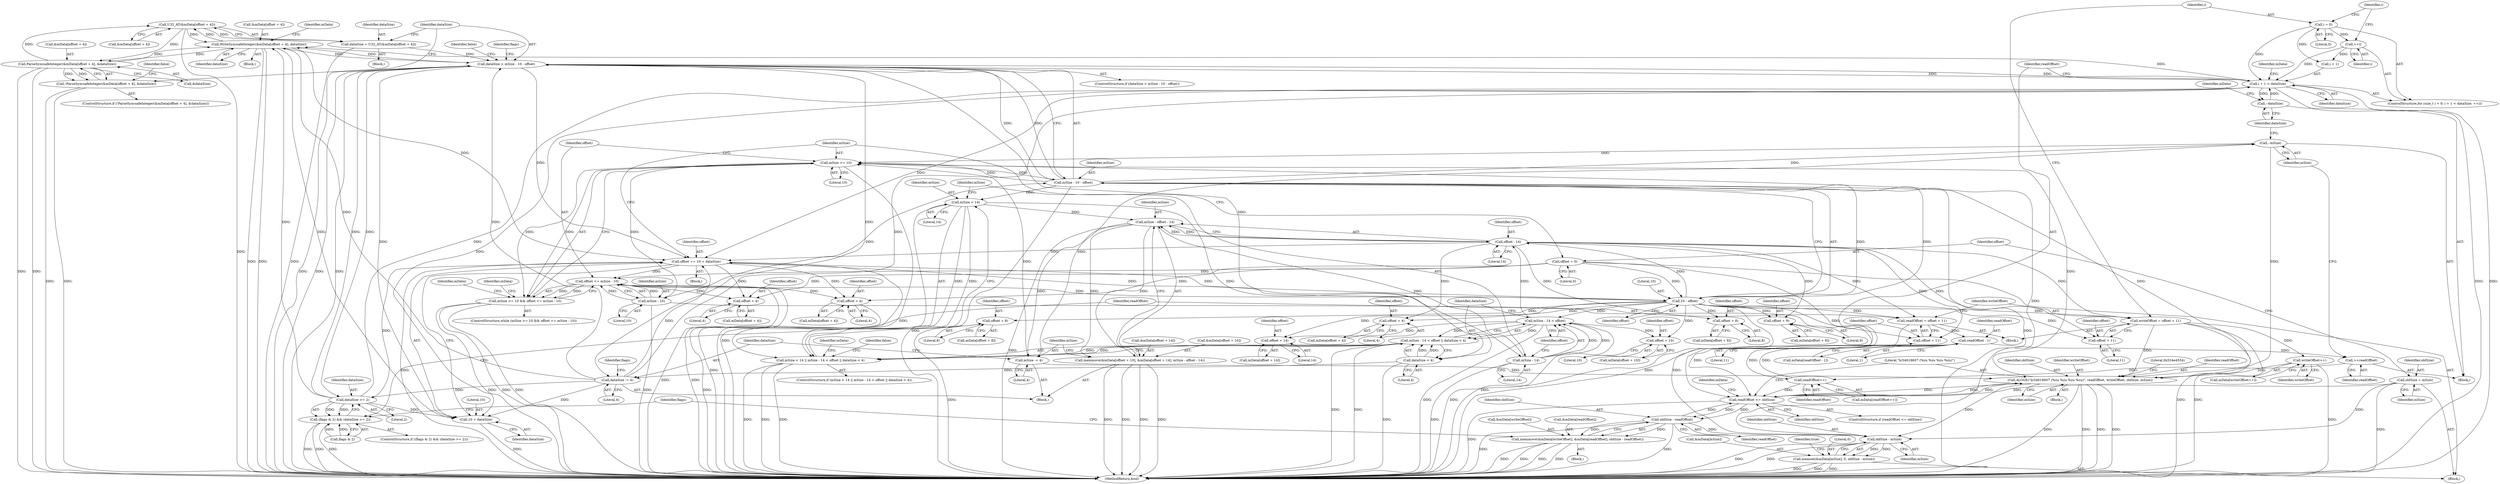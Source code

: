 digraph "0_Android_6f1d990ce0f116a205f467d9eb2082795e33872b@array" {
"1000139" [label="(Call,U32_AT(&mData[offset + 4]))"];
"1000337" [label="(Call,WriteSyncsafeInteger(&mData[offset + 4], dataSize))"];
"1000139" [label="(Call,U32_AT(&mData[offset + 4]))"];
"1000149" [label="(Call,ParseSyncsafeInteger(&mData[offset + 4], &dataSize))"];
"1000261" [label="(Call,i + 1 < dataSize)"];
"1000258" [label="(Call,i = 0)"];
"1000266" [label="(Call,++i)"];
"1000288" [label="(Call,--dataSize)"];
"1000229" [label="(Call,dataSize -= 4)"];
"1000202" [label="(Call,dataSize < 4)"];
"1000162" [label="(Call,dataSize > mSize - 10 - offset)"];
"1000137" [label="(Call,dataSize = U32_AT(&mData[offset + 4]))"];
"1000240" [label="(Call,dataSize >= 2)"];
"1000164" [label="(Call,mSize - 10 - offset)"];
"1000113" [label="(Call,mSize >= 10)"];
"1000226" [label="(Call,mSize -= 4)"];
"1000221" [label="(Call,mSize - offset - 14)"];
"1000193" [label="(Call,mSize < 14)"];
"1000198" [label="(Call,mSize - 14)"];
"1000223" [label="(Call,offset - 14)"];
"1000197" [label="(Call,mSize - 14 < offset)"];
"1000166" [label="(Call,10 - offset)"];
"1000116" [label="(Call,offset <= mSize - 10)"];
"1000363" [label="(Call,offset += 10 + dataSize)"];
"1000108" [label="(Call,offset = 0)"];
"1000118" [label="(Call,mSize - 10)"];
"1000286" [label="(Call,--mSize)"];
"1000318" [label="(Call,ALOGE(\"b/34618607 (%zu %zu %zu %zu)\", readOffset, writeOffset, oldSize, mSize))"];
"1000300" [label="(Call,readOffset <= oldSize)"];
"1000297" [label="(Call,readOffset++)"];
"1000284" [label="(Call,++readOffset)"];
"1000274" [label="(Call,readOffset - 1)"];
"1000245" [label="(Call,readOffset = offset + 11)"];
"1000104" [label="(Call,oldSize = mSize)"];
"1000313" [label="(Call,oldSize - readOffset)"];
"1000293" [label="(Call,writeOffset++)"];
"1000251" [label="(Call,writeOffset = offset + 11)"];
"1000196" [label="(Call,mSize - 14 < offset || dataSize < 4)"];
"1000192" [label="(Call,mSize < 14 || mSize - 14 < offset || dataSize < 4)"];
"1000236" [label="(Call,(flags & 2) && (dataSize >= 2))"];
"1000148" [label="(Call,!ParseSyncsafeInteger(&mData[offset + 4], &dataSize))"];
"1000112" [label="(Call,mSize >= 10 && offset <= mSize - 10)"];
"1000143" [label="(Call,offset + 4)"];
"1000153" [label="(Call,offset + 4)"];
"1000374" [label="(Call,oldSize - mSize)"];
"1000368" [label="(Call,memset(&mData[mSize], 0, oldSize - mSize))"];
"1000212" [label="(Call,offset + 10)"];
"1000218" [label="(Call,offset + 14)"];
"1000208" [label="(Call,memmove(&mData[offset + 10], &mData[offset + 14], mSize - offset - 14))"];
"1000304" [label="(Call,memmove(&mData[writeOffset], &mData[readOffset], oldSize - readOffset))"];
"1000247" [label="(Call,offset + 11)"];
"1000253" [label="(Call,offset + 11)"];
"1000341" [label="(Call,offset + 4)"];
"1000348" [label="(Call,offset + 8)"];
"1000357" [label="(Call,offset + 9)"];
"1000179" [label="(Call,offset + 8)"];
"1000365" [label="(Call,10 + dataSize)"];
"1000167" [label="(Literal,10)"];
"1000179" [label="(Call,offset + 8)"];
"1000168" [label="(Identifier,offset)"];
"1000213" [label="(Identifier,offset)"];
"1000223" [label="(Call,offset - 14)"];
"1000137" [label="(Call,dataSize = U32_AT(&mData[offset + 4]))"];
"1000141" [label="(Call,mData[offset + 4])"];
"1000143" [label="(Call,offset + 4)"];
"1000307" [label="(Identifier,mData)"];
"1000191" [label="(ControlStructure,if (mSize < 14 || mSize - 14 < offset || dataSize < 4))"];
"1000150" [label="(Call,&mData[offset + 4])"];
"1000343" [label="(Literal,4)"];
"1000156" [label="(Call,&dataSize)"];
"1000366" [label="(Literal,10)"];
"1000302" [label="(Identifier,oldSize)"];
"1000140" [label="(Call,&mData[offset + 4])"];
"1000272" [label="(Call,mData[readOffset - 1])"];
"1000162" [label="(Call,dataSize > mSize - 10 - offset)"];
"1000220" [label="(Literal,14)"];
"1000318" [label="(Call,ALOGE(\"b/34618607 (%zu %zu %zu %zu)\", readOffset, writeOffset, oldSize, mSize))"];
"1000378" [label="(Identifier,true)"];
"1000110" [label="(Literal,0)"];
"1000196" [label="(Call,mSize - 14 < offset || dataSize < 4)"];
"1000319" [label="(Literal,\"b/34618607 (%zu %zu %zu %zu)\")"];
"1000230" [label="(Identifier,dataSize)"];
"1000212" [label="(Call,offset + 10)"];
"1000304" [label="(Call,memmove(&mData[writeOffset], &mData[readOffset], oldSize - readOffset))"];
"1000139" [label="(Call,U32_AT(&mData[offset + 4]))"];
"1000147" [label="(ControlStructure,if (!ParseSyncsafeInteger(&mData[offset + 4], &dataSize)))"];
"1000287" [label="(Identifier,mSize)"];
"1000371" [label="(Identifier,mData)"];
"1000144" [label="(Identifier,offset)"];
"1000211" [label="(Identifier,mData)"];
"1000348" [label="(Call,offset + 8)"];
"1000317" [label="(Block,)"];
"1000373" [label="(Literal,0)"];
"1000273" [label="(Identifier,mData)"];
"1000263" [label="(Identifier,i)"];
"1000193" [label="(Call,mSize < 14)"];
"1000199" [label="(Identifier,mSize)"];
"1000207" [label="(Identifier,false)"];
"1000274" [label="(Call,readOffset - 1)"];
"1000323" [label="(Identifier,mSize)"];
"1000288" [label="(Call,--dataSize)"];
"1000226" [label="(Call,mSize -= 4)"];
"1000275" [label="(Identifier,readOffset)"];
"1000242" [label="(Literal,2)"];
"1000117" [label="(Identifier,offset)"];
"1000276" [label="(Literal,1)"];
"1000221" [label="(Call,mSize - offset - 14)"];
"1000298" [label="(Identifier,readOffset)"];
"1000285" [label="(Identifier,readOffset)"];
"1000120" [label="(Literal,10)"];
"1000337" [label="(Call,WriteSyncsafeInteger(&mData[offset + 4], dataSize))"];
"1000210" [label="(Call,mData[offset + 10])"];
"1000357" [label="(Call,offset + 9)"];
"1000106" [label="(Identifier,mSize)"];
"1000194" [label="(Identifier,mSize)"];
"1000325" [label="(Literal,0x534e4554)"];
"1000163" [label="(Identifier,dataSize)"];
"1000171" [label="(Identifier,false)"];
"1000320" [label="(Identifier,readOffset)"];
"1000190" [label="(Block,)"];
"1000231" [label="(Literal,4)"];
"1000181" [label="(Literal,8)"];
"1000322" [label="(Identifier,oldSize)"];
"1000247" [label="(Call,offset + 11)"];
"1000367" [label="(Identifier,dataSize)"];
"1000259" [label="(Identifier,i)"];
"1000339" [label="(Call,mData[offset + 4])"];
"1000342" [label="(Identifier,offset)"];
"1000299" [label="(ControlStructure,if (readOffset <= oldSize))"];
"1000265" [label="(Identifier,dataSize)"];
"1000192" [label="(Call,mSize < 14 || mSize - 14 < offset || dataSize < 4)"];
"1000202" [label="(Call,dataSize < 4)"];
"1000305" [label="(Call,&mData[writeOffset])"];
"1000229" [label="(Call,dataSize -= 4)"];
"1000225" [label="(Literal,14)"];
"1000292" [label="(Identifier,mData)"];
"1000119" [label="(Identifier,mSize)"];
"1000215" [label="(Call,&mData[offset + 14])"];
"1000248" [label="(Identifier,offset)"];
"1000349" [label="(Identifier,offset)"];
"1000241" [label="(Identifier,dataSize)"];
"1000314" [label="(Identifier,oldSize)"];
"1000350" [label="(Literal,8)"];
"1000236" [label="(Call,(flags & 2) && (dataSize >= 2))"];
"1000108" [label="(Call,offset = 0)"];
"1000344" [label="(Identifier,dataSize)"];
"1000148" [label="(Call,!ParseSyncsafeInteger(&mData[offset + 4], &dataSize))"];
"1000295" [label="(Call,mData[readOffset++])"];
"1000208" [label="(Call,memmove(&mData[offset + 10], &mData[offset + 14], mSize - offset - 14))"];
"1000138" [label="(Identifier,dataSize)"];
"1000266" [label="(Call,++i)"];
"1000261" [label="(Call,i + 1 < dataSize)"];
"1000267" [label="(Identifier,i)"];
"1000346" [label="(Call,mData[offset + 8])"];
"1000145" [label="(Literal,4)"];
"1000243" [label="(Block,)"];
"1000233" [label="(Identifier,flags)"];
"1000309" [label="(Call,&mData[readOffset])"];
"1000151" [label="(Call,mData[offset + 4])"];
"1000237" [label="(Call,flags & 2)"];
"1000102" [label="(Block,)"];
"1000118" [label="(Call,mSize - 10)"];
"1000374" [label="(Call,oldSize - mSize)"];
"1000201" [label="(Identifier,offset)"];
"1000262" [label="(Call,i + 1)"];
"1000336" [label="(Block,)"];
"1000136" [label="(Block,)"];
"1000376" [label="(Identifier,mSize)"];
"1000303" [label="(Block,)"];
"1000166" [label="(Call,10 - offset)"];
"1000240" [label="(Call,dataSize >= 2)"];
"1000114" [label="(Identifier,mSize)"];
"1000209" [label="(Call,&mData[offset + 10])"];
"1000359" [label="(Literal,9)"];
"1000154" [label="(Identifier,offset)"];
"1000109" [label="(Identifier,offset)"];
"1000113" [label="(Call,mSize >= 10)"];
"1000177" [label="(Call,mData[offset + 8])"];
"1000365" [label="(Call,10 + dataSize)"];
"1000347" [label="(Identifier,mData)"];
"1000379" [label="(MethodReturn,bool)"];
"1000363" [label="(Call,offset += 10 + dataSize)"];
"1000246" [label="(Identifier,readOffset)"];
"1000105" [label="(Identifier,oldSize)"];
"1000253" [label="(Call,offset + 11)"];
"1000164" [label="(Call,mSize - 10 - offset)"];
"1000180" [label="(Identifier,offset)"];
"1000297" [label="(Call,readOffset++)"];
"1000112" [label="(Call,mSize >= 10 && offset <= mSize - 10)"];
"1000116" [label="(Call,offset <= mSize - 10)"];
"1000161" [label="(ControlStructure,if (dataSize > mSize - 10 - offset))"];
"1000254" [label="(Identifier,offset)"];
"1000204" [label="(Literal,4)"];
"1000249" [label="(Literal,11)"];
"1000235" [label="(ControlStructure,if ((flags & 2) && (dataSize >= 2)))"];
"1000289" [label="(Identifier,dataSize)"];
"1000315" [label="(Identifier,readOffset)"];
"1000284" [label="(Call,++readOffset)"];
"1000256" [label="(ControlStructure,for (size_t i = 0; i + 1 < dataSize; ++i))"];
"1000104" [label="(Call,oldSize = mSize)"];
"1000111" [label="(ControlStructure,while (mSize >= 10 && offset <= mSize - 10))"];
"1000301" [label="(Identifier,readOffset)"];
"1000203" [label="(Identifier,dataSize)"];
"1000283" [label="(Block,)"];
"1000219" [label="(Identifier,offset)"];
"1000155" [label="(Literal,4)"];
"1000375" [label="(Identifier,oldSize)"];
"1000251" [label="(Call,writeOffset = offset + 11)"];
"1000153" [label="(Call,offset + 4)"];
"1000364" [label="(Identifier,offset)"];
"1000198" [label="(Call,mSize - 14)"];
"1000174" [label="(Identifier,flags)"];
"1000313" [label="(Call,oldSize - readOffset)"];
"1000369" [label="(Call,&mData[mSize])"];
"1000214" [label="(Literal,10)"];
"1000224" [label="(Identifier,offset)"];
"1000115" [label="(Literal,10)"];
"1000368" [label="(Call,memset(&mData[mSize], 0, oldSize - mSize))"];
"1000321" [label="(Identifier,writeOffset)"];
"1000121" [label="(Block,)"];
"1000255" [label="(Literal,11)"];
"1000195" [label="(Literal,14)"];
"1000160" [label="(Identifier,false)"];
"1000127" [label="(Identifier,mData)"];
"1000165" [label="(Identifier,mSize)"];
"1000358" [label="(Identifier,offset)"];
"1000222" [label="(Identifier,mSize)"];
"1000200" [label="(Literal,14)"];
"1000294" [label="(Identifier,writeOffset)"];
"1000328" [label="(Identifier,flags)"];
"1000355" [label="(Call,mData[offset + 9])"];
"1000218" [label="(Call,offset + 14)"];
"1000341" [label="(Call,offset + 4)"];
"1000338" [label="(Call,&mData[offset + 4])"];
"1000228" [label="(Literal,4)"];
"1000258" [label="(Call,i = 0)"];
"1000149" [label="(Call,ParseSyncsafeInteger(&mData[offset + 4], &dataSize))"];
"1000286" [label="(Call,--mSize)"];
"1000252" [label="(Identifier,writeOffset)"];
"1000293" [label="(Call,writeOffset++)"];
"1000291" [label="(Call,mData[writeOffset++])"];
"1000245" [label="(Call,readOffset = offset + 11)"];
"1000300" [label="(Call,readOffset <= oldSize)"];
"1000260" [label="(Literal,0)"];
"1000197" [label="(Call,mSize - 14 < offset)"];
"1000227" [label="(Identifier,mSize)"];
"1000216" [label="(Call,mData[offset + 14])"];
"1000139" -> "1000137"  [label="AST: "];
"1000139" -> "1000140"  [label="CFG: "];
"1000140" -> "1000139"  [label="AST: "];
"1000137" -> "1000139"  [label="CFG: "];
"1000139" -> "1000379"  [label="DDG: "];
"1000139" -> "1000137"  [label="DDG: "];
"1000337" -> "1000139"  [label="DDG: "];
"1000149" -> "1000139"  [label="DDG: "];
"1000139" -> "1000149"  [label="DDG: "];
"1000139" -> "1000337"  [label="DDG: "];
"1000337" -> "1000336"  [label="AST: "];
"1000337" -> "1000344"  [label="CFG: "];
"1000338" -> "1000337"  [label="AST: "];
"1000344" -> "1000337"  [label="AST: "];
"1000347" -> "1000337"  [label="CFG: "];
"1000337" -> "1000379"  [label="DDG: "];
"1000337" -> "1000379"  [label="DDG: "];
"1000337" -> "1000149"  [label="DDG: "];
"1000337" -> "1000162"  [label="DDG: "];
"1000149" -> "1000337"  [label="DDG: "];
"1000261" -> "1000337"  [label="DDG: "];
"1000229" -> "1000337"  [label="DDG: "];
"1000162" -> "1000337"  [label="DDG: "];
"1000240" -> "1000337"  [label="DDG: "];
"1000337" -> "1000363"  [label="DDG: "];
"1000337" -> "1000365"  [label="DDG: "];
"1000149" -> "1000148"  [label="AST: "];
"1000149" -> "1000156"  [label="CFG: "];
"1000150" -> "1000149"  [label="AST: "];
"1000156" -> "1000149"  [label="AST: "];
"1000148" -> "1000149"  [label="CFG: "];
"1000149" -> "1000379"  [label="DDG: "];
"1000149" -> "1000379"  [label="DDG: "];
"1000149" -> "1000148"  [label="DDG: "];
"1000149" -> "1000148"  [label="DDG: "];
"1000261" -> "1000256"  [label="AST: "];
"1000261" -> "1000265"  [label="CFG: "];
"1000262" -> "1000261"  [label="AST: "];
"1000265" -> "1000261"  [label="AST: "];
"1000273" -> "1000261"  [label="CFG: "];
"1000301" -> "1000261"  [label="CFG: "];
"1000261" -> "1000379"  [label="DDG: "];
"1000261" -> "1000379"  [label="DDG: "];
"1000261" -> "1000162"  [label="DDG: "];
"1000258" -> "1000261"  [label="DDG: "];
"1000266" -> "1000261"  [label="DDG: "];
"1000288" -> "1000261"  [label="DDG: "];
"1000229" -> "1000261"  [label="DDG: "];
"1000162" -> "1000261"  [label="DDG: "];
"1000240" -> "1000261"  [label="DDG: "];
"1000261" -> "1000288"  [label="DDG: "];
"1000261" -> "1000363"  [label="DDG: "];
"1000261" -> "1000365"  [label="DDG: "];
"1000258" -> "1000256"  [label="AST: "];
"1000258" -> "1000260"  [label="CFG: "];
"1000259" -> "1000258"  [label="AST: "];
"1000260" -> "1000258"  [label="AST: "];
"1000263" -> "1000258"  [label="CFG: "];
"1000258" -> "1000262"  [label="DDG: "];
"1000258" -> "1000266"  [label="DDG: "];
"1000266" -> "1000256"  [label="AST: "];
"1000266" -> "1000267"  [label="CFG: "];
"1000267" -> "1000266"  [label="AST: "];
"1000263" -> "1000266"  [label="CFG: "];
"1000266" -> "1000262"  [label="DDG: "];
"1000288" -> "1000283"  [label="AST: "];
"1000288" -> "1000289"  [label="CFG: "];
"1000289" -> "1000288"  [label="AST: "];
"1000292" -> "1000288"  [label="CFG: "];
"1000229" -> "1000190"  [label="AST: "];
"1000229" -> "1000231"  [label="CFG: "];
"1000230" -> "1000229"  [label="AST: "];
"1000231" -> "1000229"  [label="AST: "];
"1000233" -> "1000229"  [label="CFG: "];
"1000229" -> "1000162"  [label="DDG: "];
"1000202" -> "1000229"  [label="DDG: "];
"1000162" -> "1000229"  [label="DDG: "];
"1000229" -> "1000240"  [label="DDG: "];
"1000229" -> "1000363"  [label="DDG: "];
"1000229" -> "1000365"  [label="DDG: "];
"1000202" -> "1000196"  [label="AST: "];
"1000202" -> "1000204"  [label="CFG: "];
"1000203" -> "1000202"  [label="AST: "];
"1000204" -> "1000202"  [label="AST: "];
"1000196" -> "1000202"  [label="CFG: "];
"1000202" -> "1000379"  [label="DDG: "];
"1000202" -> "1000196"  [label="DDG: "];
"1000202" -> "1000196"  [label="DDG: "];
"1000162" -> "1000202"  [label="DDG: "];
"1000162" -> "1000161"  [label="AST: "];
"1000162" -> "1000164"  [label="CFG: "];
"1000163" -> "1000162"  [label="AST: "];
"1000164" -> "1000162"  [label="AST: "];
"1000171" -> "1000162"  [label="CFG: "];
"1000174" -> "1000162"  [label="CFG: "];
"1000162" -> "1000379"  [label="DDG: "];
"1000162" -> "1000379"  [label="DDG: "];
"1000162" -> "1000379"  [label="DDG: "];
"1000137" -> "1000162"  [label="DDG: "];
"1000240" -> "1000162"  [label="DDG: "];
"1000164" -> "1000162"  [label="DDG: "];
"1000164" -> "1000162"  [label="DDG: "];
"1000162" -> "1000240"  [label="DDG: "];
"1000162" -> "1000363"  [label="DDG: "];
"1000162" -> "1000365"  [label="DDG: "];
"1000137" -> "1000136"  [label="AST: "];
"1000138" -> "1000137"  [label="AST: "];
"1000163" -> "1000137"  [label="CFG: "];
"1000137" -> "1000379"  [label="DDG: "];
"1000240" -> "1000236"  [label="AST: "];
"1000240" -> "1000242"  [label="CFG: "];
"1000241" -> "1000240"  [label="AST: "];
"1000242" -> "1000240"  [label="AST: "];
"1000236" -> "1000240"  [label="CFG: "];
"1000240" -> "1000236"  [label="DDG: "];
"1000240" -> "1000236"  [label="DDG: "];
"1000240" -> "1000363"  [label="DDG: "];
"1000240" -> "1000365"  [label="DDG: "];
"1000164" -> "1000166"  [label="CFG: "];
"1000165" -> "1000164"  [label="AST: "];
"1000166" -> "1000164"  [label="AST: "];
"1000164" -> "1000379"  [label="DDG: "];
"1000164" -> "1000379"  [label="DDG: "];
"1000164" -> "1000113"  [label="DDG: "];
"1000113" -> "1000164"  [label="DDG: "];
"1000118" -> "1000164"  [label="DDG: "];
"1000166" -> "1000164"  [label="DDG: "];
"1000166" -> "1000164"  [label="DDG: "];
"1000164" -> "1000193"  [label="DDG: "];
"1000164" -> "1000286"  [label="DDG: "];
"1000164" -> "1000318"  [label="DDG: "];
"1000113" -> "1000112"  [label="AST: "];
"1000113" -> "1000115"  [label="CFG: "];
"1000114" -> "1000113"  [label="AST: "];
"1000115" -> "1000113"  [label="AST: "];
"1000117" -> "1000113"  [label="CFG: "];
"1000112" -> "1000113"  [label="CFG: "];
"1000113" -> "1000379"  [label="DDG: "];
"1000113" -> "1000112"  [label="DDG: "];
"1000113" -> "1000112"  [label="DDG: "];
"1000226" -> "1000113"  [label="DDG: "];
"1000286" -> "1000113"  [label="DDG: "];
"1000318" -> "1000113"  [label="DDG: "];
"1000113" -> "1000118"  [label="DDG: "];
"1000113" -> "1000374"  [label="DDG: "];
"1000226" -> "1000190"  [label="AST: "];
"1000226" -> "1000228"  [label="CFG: "];
"1000227" -> "1000226"  [label="AST: "];
"1000228" -> "1000226"  [label="AST: "];
"1000230" -> "1000226"  [label="CFG: "];
"1000221" -> "1000226"  [label="DDG: "];
"1000226" -> "1000286"  [label="DDG: "];
"1000226" -> "1000318"  [label="DDG: "];
"1000221" -> "1000208"  [label="AST: "];
"1000221" -> "1000223"  [label="CFG: "];
"1000222" -> "1000221"  [label="AST: "];
"1000223" -> "1000221"  [label="AST: "];
"1000208" -> "1000221"  [label="CFG: "];
"1000221" -> "1000379"  [label="DDG: "];
"1000221" -> "1000208"  [label="DDG: "];
"1000221" -> "1000208"  [label="DDG: "];
"1000193" -> "1000221"  [label="DDG: "];
"1000198" -> "1000221"  [label="DDG: "];
"1000223" -> "1000221"  [label="DDG: "];
"1000223" -> "1000221"  [label="DDG: "];
"1000193" -> "1000192"  [label="AST: "];
"1000193" -> "1000195"  [label="CFG: "];
"1000194" -> "1000193"  [label="AST: "];
"1000195" -> "1000193"  [label="AST: "];
"1000199" -> "1000193"  [label="CFG: "];
"1000192" -> "1000193"  [label="CFG: "];
"1000193" -> "1000379"  [label="DDG: "];
"1000193" -> "1000192"  [label="DDG: "];
"1000193" -> "1000192"  [label="DDG: "];
"1000193" -> "1000198"  [label="DDG: "];
"1000198" -> "1000197"  [label="AST: "];
"1000198" -> "1000200"  [label="CFG: "];
"1000199" -> "1000198"  [label="AST: "];
"1000200" -> "1000198"  [label="AST: "];
"1000201" -> "1000198"  [label="CFG: "];
"1000198" -> "1000379"  [label="DDG: "];
"1000198" -> "1000197"  [label="DDG: "];
"1000198" -> "1000197"  [label="DDG: "];
"1000223" -> "1000225"  [label="CFG: "];
"1000224" -> "1000223"  [label="AST: "];
"1000225" -> "1000223"  [label="AST: "];
"1000197" -> "1000223"  [label="DDG: "];
"1000166" -> "1000223"  [label="DDG: "];
"1000223" -> "1000245"  [label="DDG: "];
"1000223" -> "1000247"  [label="DDG: "];
"1000223" -> "1000251"  [label="DDG: "];
"1000223" -> "1000253"  [label="DDG: "];
"1000223" -> "1000341"  [label="DDG: "];
"1000223" -> "1000348"  [label="DDG: "];
"1000223" -> "1000357"  [label="DDG: "];
"1000223" -> "1000363"  [label="DDG: "];
"1000197" -> "1000196"  [label="AST: "];
"1000197" -> "1000201"  [label="CFG: "];
"1000201" -> "1000197"  [label="AST: "];
"1000203" -> "1000197"  [label="CFG: "];
"1000196" -> "1000197"  [label="CFG: "];
"1000197" -> "1000379"  [label="DDG: "];
"1000197" -> "1000379"  [label="DDG: "];
"1000197" -> "1000196"  [label="DDG: "];
"1000197" -> "1000196"  [label="DDG: "];
"1000166" -> "1000197"  [label="DDG: "];
"1000197" -> "1000212"  [label="DDG: "];
"1000197" -> "1000218"  [label="DDG: "];
"1000166" -> "1000168"  [label="CFG: "];
"1000167" -> "1000166"  [label="AST: "];
"1000168" -> "1000166"  [label="AST: "];
"1000166" -> "1000379"  [label="DDG: "];
"1000116" -> "1000166"  [label="DDG: "];
"1000363" -> "1000166"  [label="DDG: "];
"1000108" -> "1000166"  [label="DDG: "];
"1000166" -> "1000179"  [label="DDG: "];
"1000166" -> "1000212"  [label="DDG: "];
"1000166" -> "1000218"  [label="DDG: "];
"1000166" -> "1000245"  [label="DDG: "];
"1000166" -> "1000247"  [label="DDG: "];
"1000166" -> "1000251"  [label="DDG: "];
"1000166" -> "1000253"  [label="DDG: "];
"1000166" -> "1000341"  [label="DDG: "];
"1000166" -> "1000348"  [label="DDG: "];
"1000166" -> "1000357"  [label="DDG: "];
"1000166" -> "1000363"  [label="DDG: "];
"1000116" -> "1000112"  [label="AST: "];
"1000116" -> "1000118"  [label="CFG: "];
"1000117" -> "1000116"  [label="AST: "];
"1000118" -> "1000116"  [label="AST: "];
"1000112" -> "1000116"  [label="CFG: "];
"1000116" -> "1000379"  [label="DDG: "];
"1000116" -> "1000379"  [label="DDG: "];
"1000116" -> "1000112"  [label="DDG: "];
"1000116" -> "1000112"  [label="DDG: "];
"1000363" -> "1000116"  [label="DDG: "];
"1000108" -> "1000116"  [label="DDG: "];
"1000118" -> "1000116"  [label="DDG: "];
"1000118" -> "1000116"  [label="DDG: "];
"1000116" -> "1000143"  [label="DDG: "];
"1000116" -> "1000153"  [label="DDG: "];
"1000363" -> "1000121"  [label="AST: "];
"1000363" -> "1000365"  [label="CFG: "];
"1000364" -> "1000363"  [label="AST: "];
"1000365" -> "1000363"  [label="AST: "];
"1000114" -> "1000363"  [label="CFG: "];
"1000363" -> "1000379"  [label="DDG: "];
"1000363" -> "1000379"  [label="DDG: "];
"1000363" -> "1000143"  [label="DDG: "];
"1000363" -> "1000153"  [label="DDG: "];
"1000108" -> "1000102"  [label="AST: "];
"1000108" -> "1000110"  [label="CFG: "];
"1000109" -> "1000108"  [label="AST: "];
"1000110" -> "1000108"  [label="AST: "];
"1000114" -> "1000108"  [label="CFG: "];
"1000108" -> "1000379"  [label="DDG: "];
"1000108" -> "1000143"  [label="DDG: "];
"1000108" -> "1000153"  [label="DDG: "];
"1000118" -> "1000120"  [label="CFG: "];
"1000119" -> "1000118"  [label="AST: "];
"1000120" -> "1000118"  [label="AST: "];
"1000118" -> "1000379"  [label="DDG: "];
"1000118" -> "1000374"  [label="DDG: "];
"1000286" -> "1000283"  [label="AST: "];
"1000286" -> "1000287"  [label="CFG: "];
"1000287" -> "1000286"  [label="AST: "];
"1000289" -> "1000286"  [label="CFG: "];
"1000286" -> "1000318"  [label="DDG: "];
"1000318" -> "1000317"  [label="AST: "];
"1000318" -> "1000323"  [label="CFG: "];
"1000319" -> "1000318"  [label="AST: "];
"1000320" -> "1000318"  [label="AST: "];
"1000321" -> "1000318"  [label="AST: "];
"1000322" -> "1000318"  [label="AST: "];
"1000323" -> "1000318"  [label="AST: "];
"1000325" -> "1000318"  [label="CFG: "];
"1000318" -> "1000379"  [label="DDG: "];
"1000318" -> "1000379"  [label="DDG: "];
"1000318" -> "1000379"  [label="DDG: "];
"1000318" -> "1000379"  [label="DDG: "];
"1000318" -> "1000300"  [label="DDG: "];
"1000300" -> "1000318"  [label="DDG: "];
"1000300" -> "1000318"  [label="DDG: "];
"1000293" -> "1000318"  [label="DDG: "];
"1000251" -> "1000318"  [label="DDG: "];
"1000318" -> "1000374"  [label="DDG: "];
"1000300" -> "1000299"  [label="AST: "];
"1000300" -> "1000302"  [label="CFG: "];
"1000301" -> "1000300"  [label="AST: "];
"1000302" -> "1000300"  [label="AST: "];
"1000307" -> "1000300"  [label="CFG: "];
"1000319" -> "1000300"  [label="CFG: "];
"1000300" -> "1000379"  [label="DDG: "];
"1000297" -> "1000300"  [label="DDG: "];
"1000245" -> "1000300"  [label="DDG: "];
"1000104" -> "1000300"  [label="DDG: "];
"1000313" -> "1000300"  [label="DDG: "];
"1000300" -> "1000313"  [label="DDG: "];
"1000300" -> "1000313"  [label="DDG: "];
"1000297" -> "1000295"  [label="AST: "];
"1000297" -> "1000298"  [label="CFG: "];
"1000298" -> "1000297"  [label="AST: "];
"1000295" -> "1000297"  [label="CFG: "];
"1000297" -> "1000274"  [label="DDG: "];
"1000284" -> "1000297"  [label="DDG: "];
"1000274" -> "1000297"  [label="DDG: "];
"1000284" -> "1000283"  [label="AST: "];
"1000284" -> "1000285"  [label="CFG: "];
"1000285" -> "1000284"  [label="AST: "];
"1000287" -> "1000284"  [label="CFG: "];
"1000274" -> "1000284"  [label="DDG: "];
"1000274" -> "1000272"  [label="AST: "];
"1000274" -> "1000276"  [label="CFG: "];
"1000275" -> "1000274"  [label="AST: "];
"1000276" -> "1000274"  [label="AST: "];
"1000272" -> "1000274"  [label="CFG: "];
"1000245" -> "1000274"  [label="DDG: "];
"1000245" -> "1000243"  [label="AST: "];
"1000245" -> "1000247"  [label="CFG: "];
"1000246" -> "1000245"  [label="AST: "];
"1000247" -> "1000245"  [label="AST: "];
"1000252" -> "1000245"  [label="CFG: "];
"1000104" -> "1000102"  [label="AST: "];
"1000104" -> "1000106"  [label="CFG: "];
"1000105" -> "1000104"  [label="AST: "];
"1000106" -> "1000104"  [label="AST: "];
"1000109" -> "1000104"  [label="CFG: "];
"1000104" -> "1000379"  [label="DDG: "];
"1000104" -> "1000374"  [label="DDG: "];
"1000313" -> "1000304"  [label="AST: "];
"1000313" -> "1000315"  [label="CFG: "];
"1000314" -> "1000313"  [label="AST: "];
"1000315" -> "1000313"  [label="AST: "];
"1000304" -> "1000313"  [label="CFG: "];
"1000313" -> "1000379"  [label="DDG: "];
"1000313" -> "1000379"  [label="DDG: "];
"1000313" -> "1000304"  [label="DDG: "];
"1000313" -> "1000304"  [label="DDG: "];
"1000313" -> "1000374"  [label="DDG: "];
"1000293" -> "1000291"  [label="AST: "];
"1000293" -> "1000294"  [label="CFG: "];
"1000294" -> "1000293"  [label="AST: "];
"1000291" -> "1000293"  [label="CFG: "];
"1000293" -> "1000379"  [label="DDG: "];
"1000251" -> "1000293"  [label="DDG: "];
"1000251" -> "1000243"  [label="AST: "];
"1000251" -> "1000253"  [label="CFG: "];
"1000252" -> "1000251"  [label="AST: "];
"1000253" -> "1000251"  [label="AST: "];
"1000259" -> "1000251"  [label="CFG: "];
"1000251" -> "1000379"  [label="DDG: "];
"1000251" -> "1000379"  [label="DDG: "];
"1000196" -> "1000192"  [label="AST: "];
"1000192" -> "1000196"  [label="CFG: "];
"1000196" -> "1000379"  [label="DDG: "];
"1000196" -> "1000379"  [label="DDG: "];
"1000196" -> "1000192"  [label="DDG: "];
"1000196" -> "1000192"  [label="DDG: "];
"1000192" -> "1000191"  [label="AST: "];
"1000207" -> "1000192"  [label="CFG: "];
"1000211" -> "1000192"  [label="CFG: "];
"1000192" -> "1000379"  [label="DDG: "];
"1000192" -> "1000379"  [label="DDG: "];
"1000192" -> "1000379"  [label="DDG: "];
"1000236" -> "1000235"  [label="AST: "];
"1000236" -> "1000237"  [label="CFG: "];
"1000237" -> "1000236"  [label="AST: "];
"1000246" -> "1000236"  [label="CFG: "];
"1000328" -> "1000236"  [label="CFG: "];
"1000236" -> "1000379"  [label="DDG: "];
"1000236" -> "1000379"  [label="DDG: "];
"1000236" -> "1000379"  [label="DDG: "];
"1000237" -> "1000236"  [label="DDG: "];
"1000237" -> "1000236"  [label="DDG: "];
"1000148" -> "1000147"  [label="AST: "];
"1000160" -> "1000148"  [label="CFG: "];
"1000163" -> "1000148"  [label="CFG: "];
"1000148" -> "1000379"  [label="DDG: "];
"1000148" -> "1000379"  [label="DDG: "];
"1000112" -> "1000111"  [label="AST: "];
"1000127" -> "1000112"  [label="CFG: "];
"1000371" -> "1000112"  [label="CFG: "];
"1000112" -> "1000379"  [label="DDG: "];
"1000112" -> "1000379"  [label="DDG: "];
"1000112" -> "1000379"  [label="DDG: "];
"1000143" -> "1000141"  [label="AST: "];
"1000143" -> "1000145"  [label="CFG: "];
"1000144" -> "1000143"  [label="AST: "];
"1000145" -> "1000143"  [label="AST: "];
"1000141" -> "1000143"  [label="CFG: "];
"1000153" -> "1000151"  [label="AST: "];
"1000153" -> "1000155"  [label="CFG: "];
"1000154" -> "1000153"  [label="AST: "];
"1000155" -> "1000153"  [label="AST: "];
"1000151" -> "1000153"  [label="CFG: "];
"1000153" -> "1000379"  [label="DDG: "];
"1000374" -> "1000368"  [label="AST: "];
"1000374" -> "1000376"  [label="CFG: "];
"1000375" -> "1000374"  [label="AST: "];
"1000376" -> "1000374"  [label="AST: "];
"1000368" -> "1000374"  [label="CFG: "];
"1000374" -> "1000379"  [label="DDG: "];
"1000374" -> "1000379"  [label="DDG: "];
"1000374" -> "1000368"  [label="DDG: "];
"1000374" -> "1000368"  [label="DDG: "];
"1000368" -> "1000102"  [label="AST: "];
"1000369" -> "1000368"  [label="AST: "];
"1000373" -> "1000368"  [label="AST: "];
"1000378" -> "1000368"  [label="CFG: "];
"1000368" -> "1000379"  [label="DDG: "];
"1000368" -> "1000379"  [label="DDG: "];
"1000368" -> "1000379"  [label="DDG: "];
"1000212" -> "1000210"  [label="AST: "];
"1000212" -> "1000214"  [label="CFG: "];
"1000213" -> "1000212"  [label="AST: "];
"1000214" -> "1000212"  [label="AST: "];
"1000210" -> "1000212"  [label="CFG: "];
"1000218" -> "1000216"  [label="AST: "];
"1000218" -> "1000220"  [label="CFG: "];
"1000219" -> "1000218"  [label="AST: "];
"1000220" -> "1000218"  [label="AST: "];
"1000216" -> "1000218"  [label="CFG: "];
"1000208" -> "1000190"  [label="AST: "];
"1000209" -> "1000208"  [label="AST: "];
"1000215" -> "1000208"  [label="AST: "];
"1000227" -> "1000208"  [label="CFG: "];
"1000208" -> "1000379"  [label="DDG: "];
"1000208" -> "1000379"  [label="DDG: "];
"1000208" -> "1000379"  [label="DDG: "];
"1000208" -> "1000379"  [label="DDG: "];
"1000304" -> "1000303"  [label="AST: "];
"1000305" -> "1000304"  [label="AST: "];
"1000309" -> "1000304"  [label="AST: "];
"1000328" -> "1000304"  [label="CFG: "];
"1000304" -> "1000379"  [label="DDG: "];
"1000304" -> "1000379"  [label="DDG: "];
"1000304" -> "1000379"  [label="DDG: "];
"1000304" -> "1000379"  [label="DDG: "];
"1000247" -> "1000249"  [label="CFG: "];
"1000248" -> "1000247"  [label="AST: "];
"1000249" -> "1000247"  [label="AST: "];
"1000253" -> "1000255"  [label="CFG: "];
"1000254" -> "1000253"  [label="AST: "];
"1000255" -> "1000253"  [label="AST: "];
"1000341" -> "1000339"  [label="AST: "];
"1000341" -> "1000343"  [label="CFG: "];
"1000342" -> "1000341"  [label="AST: "];
"1000343" -> "1000341"  [label="AST: "];
"1000339" -> "1000341"  [label="CFG: "];
"1000348" -> "1000346"  [label="AST: "];
"1000348" -> "1000350"  [label="CFG: "];
"1000349" -> "1000348"  [label="AST: "];
"1000350" -> "1000348"  [label="AST: "];
"1000346" -> "1000348"  [label="CFG: "];
"1000357" -> "1000355"  [label="AST: "];
"1000357" -> "1000359"  [label="CFG: "];
"1000358" -> "1000357"  [label="AST: "];
"1000359" -> "1000357"  [label="AST: "];
"1000355" -> "1000357"  [label="CFG: "];
"1000179" -> "1000177"  [label="AST: "];
"1000179" -> "1000181"  [label="CFG: "];
"1000180" -> "1000179"  [label="AST: "];
"1000181" -> "1000179"  [label="AST: "];
"1000177" -> "1000179"  [label="CFG: "];
"1000179" -> "1000379"  [label="DDG: "];
"1000365" -> "1000367"  [label="CFG: "];
"1000366" -> "1000365"  [label="AST: "];
"1000367" -> "1000365"  [label="AST: "];
"1000365" -> "1000379"  [label="DDG: "];
}
